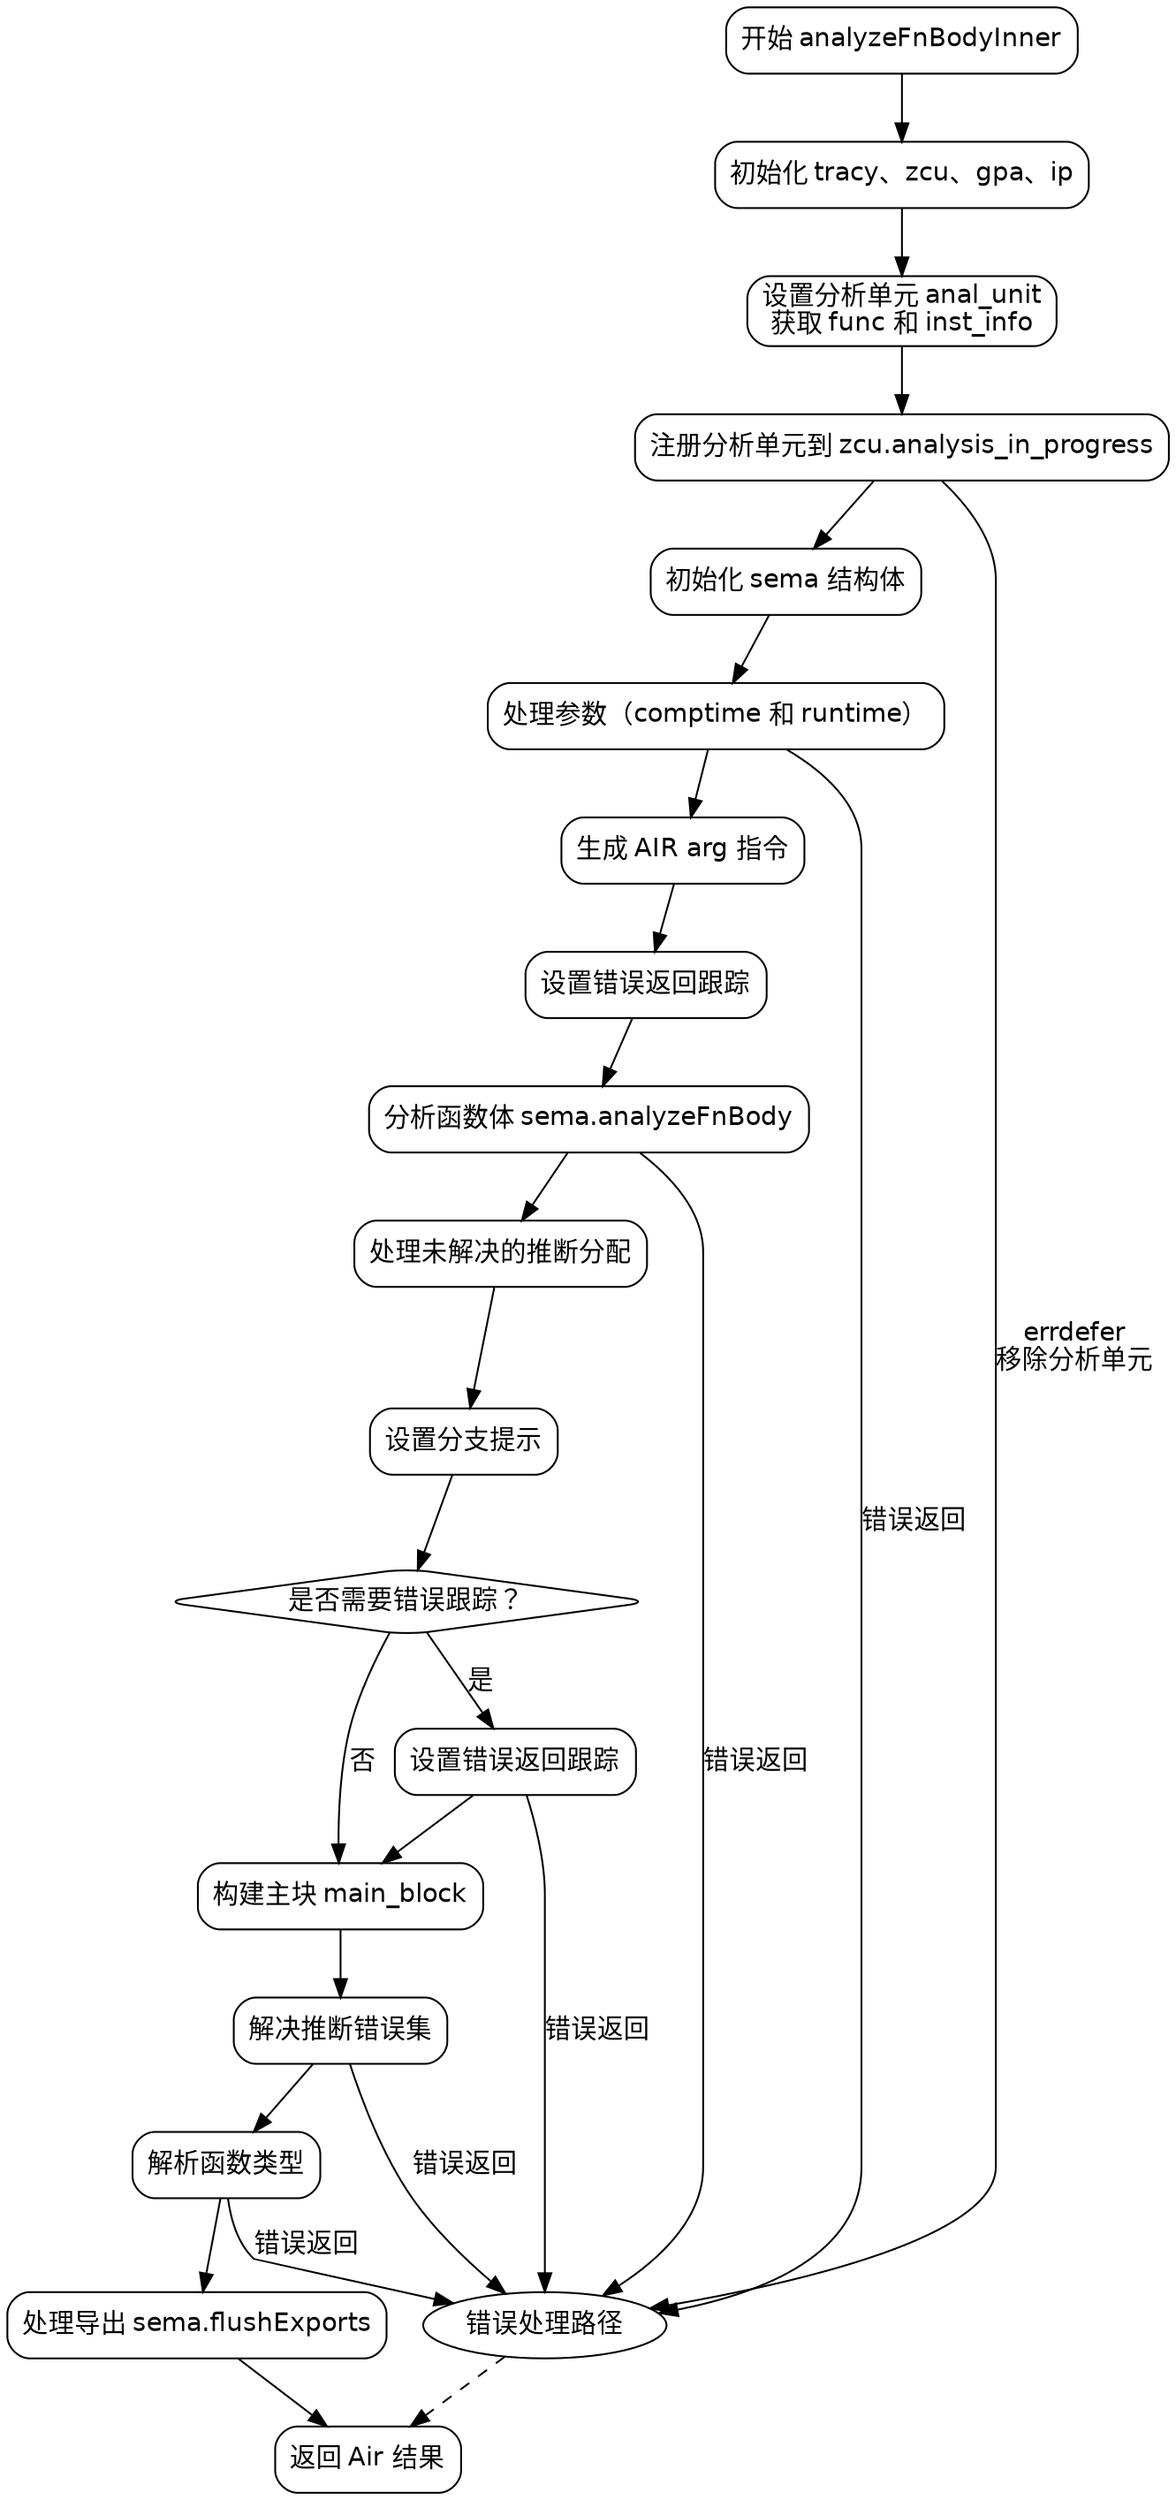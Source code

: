 
digraph flowchart {
    node [shape=rectangle, style=rounded, fontname=Helvetica];
    edge [fontname=Helvetica];

    start [label="开始 analyzeFnBodyInner"];
    init [label="初始化 tracy、zcu、gpa、ip"];
    setup_anal_unit [label="设置分析单元 anal_unit\n获取 func 和 inst_info"];
    start_analysis [label="注册分析单元到 zcu.analysis_in_progress"];
    init_sema [label="初始化 sema 结构体"];
    handle_params [label="处理参数（comptime 和 runtime）"];
    gen_arg_air [label="生成 AIR arg 指令"];
    setup_err_trace [label="设置错误返回跟踪"];
    analyze_body [label="分析函数体 sema.analyzeFnBody"];
    handle_unresolved [label="处理未解决的推断分配"];
    set_branch_hint [label="设置分支提示"];
    check_err_trace [label="是否需要错误跟踪？", shape=diamond];
    setup_err_ret_trace [label="设置错误返回跟踪"];
    build_main_block [label="构建主块 main_block"];
    resolve_error_set [label="解决推断错误集"];
    resolve_fn_types [label="解析函数类型"];
    flush_exports [label="处理导出 sema.flushExports"];
    return_result [label="返回 Air 结果"];
    error_handling [label="错误处理路径", shape=ellipse];

    start -> init;
    init -> setup_anal_unit;
    setup_anal_unit -> start_analysis;
    start_analysis -> init_sema;
    init_sema -> handle_params;
    handle_params -> gen_arg_air;
    gen_arg_air -> setup_err_trace;
    setup_err_trace -> analyze_body;
    analyze_body -> handle_unresolved;
    handle_unresolved -> set_branch_hint;
    set_branch_hint -> check_err_trace;

    check_err_trace -> setup_err_ret_trace [label="是"];
    check_err_trace -> build_main_block [label="否"];
    setup_err_ret_trace -> build_main_block;

    build_main_block -> resolve_error_set;
    resolve_error_set -> resolve_fn_types;
    resolve_fn_types -> flush_exports;
    flush_exports -> return_result;

    // 错误处理路径
    start_analysis -> error_handling [label="errdefer\n移除分析单元"];
    handle_params -> error_handling [label="错误返回"];
    analyze_body -> error_handling [label="错误返回"];
    setup_err_ret_trace -> error_handling [label="错误返回"];
    resolve_error_set -> error_handling [label="错误返回"];
    resolve_fn_types -> error_handling [label="错误返回"];
    error_handling -> return_result [style=dashed];
}
